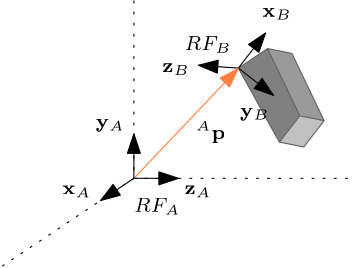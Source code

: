 <?xml version="1.0"?>
<!DOCTYPE ipe SYSTEM "ipe.dtd">
<ipe version="70218" creator="Ipe 7.2.28">
<info created="D:20251017132205" modified="D:20251017133525"/>
<ipestyle name="basic">
<symbol name="arrow/arc(spx)">
<path stroke="sym-stroke" fill="sym-stroke" pen="sym-pen">
0 0 m
-1 0.333 l
-1 -0.333 l
h
</path>
</symbol>
<symbol name="arrow/farc(spx)">
<path stroke="sym-stroke" fill="white" pen="sym-pen">
0 0 m
-1 0.333 l
-1 -0.333 l
h
</path>
</symbol>
<symbol name="arrow/ptarc(spx)">
<path stroke="sym-stroke" fill="sym-stroke" pen="sym-pen">
0 0 m
-1 0.333 l
-0.8 0 l
-1 -0.333 l
h
</path>
</symbol>
<symbol name="arrow/fptarc(spx)">
<path stroke="sym-stroke" fill="white" pen="sym-pen">
0 0 m
-1 0.333 l
-0.8 0 l
-1 -0.333 l
h
</path>
</symbol>
<symbol name="mark/circle(sx)" transformations="translations">
<path fill="sym-stroke">
0.6 0 0 0.6 0 0 e
0.4 0 0 0.4 0 0 e
</path>
</symbol>
<symbol name="mark/disk(sx)" transformations="translations">
<path fill="sym-stroke">
0.6 0 0 0.6 0 0 e
</path>
</symbol>
<symbol name="mark/fdisk(sfx)" transformations="translations">
<group>
<path fill="sym-fill">
0.5 0 0 0.5 0 0 e
</path>
<path fill="sym-stroke" fillrule="eofill">
0.6 0 0 0.6 0 0 e
0.4 0 0 0.4 0 0 e
</path>
</group>
</symbol>
<symbol name="mark/box(sx)" transformations="translations">
<path fill="sym-stroke" fillrule="eofill">
-0.6 -0.6 m
0.6 -0.6 l
0.6 0.6 l
-0.6 0.6 l
h
-0.4 -0.4 m
0.4 -0.4 l
0.4 0.4 l
-0.4 0.4 l
h
</path>
</symbol>
<symbol name="mark/square(sx)" transformations="translations">
<path fill="sym-stroke">
-0.6 -0.6 m
0.6 -0.6 l
0.6 0.6 l
-0.6 0.6 l
h
</path>
</symbol>
<symbol name="mark/fsquare(sfx)" transformations="translations">
<group>
<path fill="sym-fill">
-0.5 -0.5 m
0.5 -0.5 l
0.5 0.5 l
-0.5 0.5 l
h
</path>
<path fill="sym-stroke" fillrule="eofill">
-0.6 -0.6 m
0.6 -0.6 l
0.6 0.6 l
-0.6 0.6 l
h
-0.4 -0.4 m
0.4 -0.4 l
0.4 0.4 l
-0.4 0.4 l
h
</path>
</group>
</symbol>
<symbol name="mark/cross(sx)" transformations="translations">
<group>
<path fill="sym-stroke">
-0.43 -0.57 m
0.57 0.43 l
0.43 0.57 l
-0.57 -0.43 l
h
</path>
<path fill="sym-stroke">
-0.43 0.57 m
0.57 -0.43 l
0.43 -0.57 l
-0.57 0.43 l
h
</path>
</group>
</symbol>
<symbol name="arrow/fnormal(spx)">
<path stroke="sym-stroke" fill="white" pen="sym-pen">
0 0 m
-1 0.333 l
-1 -0.333 l
h
</path>
</symbol>
<symbol name="arrow/pointed(spx)">
<path stroke="sym-stroke" fill="sym-stroke" pen="sym-pen">
0 0 m
-1 0.333 l
-0.8 0 l
-1 -0.333 l
h
</path>
</symbol>
<symbol name="arrow/fpointed(spx)">
<path stroke="sym-stroke" fill="white" pen="sym-pen">
0 0 m
-1 0.333 l
-0.8 0 l
-1 -0.333 l
h
</path>
</symbol>
<symbol name="arrow/linear(spx)">
<path stroke="sym-stroke" pen="sym-pen">
-1 0.333 m
0 0 l
-1 -0.333 l
</path>
</symbol>
<symbol name="arrow/fdouble(spx)">
<path stroke="sym-stroke" fill="white" pen="sym-pen">
0 0 m
-1 0.333 l
-1 -0.333 l
h
-1 0 m
-2 0.333 l
-2 -0.333 l
h
</path>
</symbol>
<symbol name="arrow/double(spx)">
<path stroke="sym-stroke" fill="sym-stroke" pen="sym-pen">
0 0 m
-1 0.333 l
-1 -0.333 l
h
-1 0 m
-2 0.333 l
-2 -0.333 l
h
</path>
</symbol>
<symbol name="arrow/mid-normal(spx)">
<path stroke="sym-stroke" fill="sym-stroke" pen="sym-pen">
0.5 0 m
-0.5 0.333 l
-0.5 -0.333 l
h
</path>
</symbol>
<symbol name="arrow/mid-fnormal(spx)">
<path stroke="sym-stroke" fill="white" pen="sym-pen">
0.5 0 m
-0.5 0.333 l
-0.5 -0.333 l
h
</path>
</symbol>
<symbol name="arrow/mid-pointed(spx)">
<path stroke="sym-stroke" fill="sym-stroke" pen="sym-pen">
0.5 0 m
-0.5 0.333 l
-0.3 0 l
-0.5 -0.333 l
h
</path>
</symbol>
<symbol name="arrow/mid-fpointed(spx)">
<path stroke="sym-stroke" fill="white" pen="sym-pen">
0.5 0 m
-0.5 0.333 l
-0.3 0 l
-0.5 -0.333 l
h
</path>
</symbol>
<symbol name="arrow/mid-double(spx)">
<path stroke="sym-stroke" fill="sym-stroke" pen="sym-pen">
1 0 m
0 0.333 l
0 -0.333 l
h
0 0 m
-1 0.333 l
-1 -0.333 l
h
</path>
</symbol>
<symbol name="arrow/mid-fdouble(spx)">
<path stroke="sym-stroke" fill="white" pen="sym-pen">
1 0 m
0 0.333 l
0 -0.333 l
h
0 0 m
-1 0.333 l
-1 -0.333 l
h
</path>
</symbol>
<anglesize name="22.5 deg" value="22.5"/>
<anglesize name="30 deg" value="30"/>
<anglesize name="45 deg" value="45"/>
<anglesize name="60 deg" value="60"/>
<anglesize name="90 deg" value="90"/>
<arrowsize name="large" value="10"/>
<arrowsize name="small" value="5"/>
<arrowsize name="tiny" value="3"/>
<color name="blue" value="0 0 1"/>
<color name="brown" value="0.647 0.165 0.165"/>
<color name="darkblue" value="0 0 0.545"/>
<color name="darkcyan" value="0 0.545 0.545"/>
<color name="darkgray" value="0.663"/>
<color name="darkgreen" value="0 0.392 0"/>
<color name="darkmagenta" value="0.545 0 0.545"/>
<color name="darkorange" value="1 0.549 0"/>
<color name="darkred" value="0.545 0 0"/>
<color name="gold" value="1 0.843 0"/>
<color name="gray" value="0.745"/>
<color name="green" value="0 1 0"/>
<color name="lightblue" value="0.678 0.847 0.902"/>
<color name="lightcyan" value="0.878 1 1"/>
<color name="lightgray" value="0.827"/>
<color name="lightgreen" value="0.565 0.933 0.565"/>
<color name="lightyellow" value="1 1 0.878"/>
<color name="navy" value="0 0 0.502"/>
<color name="orange" value="1 0.647 0"/>
<color name="pink" value="1 0.753 0.796"/>
<color name="purple" value="0.627 0.125 0.941"/>
<color name="red" value="1 0 0"/>
<color name="seagreen" value="0.18 0.545 0.341"/>
<color name="turquoise" value="0.251 0.878 0.816"/>
<color name="violet" value="0.933 0.51 0.933"/>
<color name="yellow" value="1 1 0"/>
<dashstyle name="dash dot dotted" value="[4 2 1 2 1 2] 0"/>
<dashstyle name="dash dotted" value="[4 2 1 2] 0"/>
<dashstyle name="dashed" value="[4] 0"/>
<dashstyle name="dotted" value="[1 3] 0"/>
<gridsize name="10 pts (~3.5 mm)" value="10"/>
<gridsize name="14 pts (~5 mm)" value="14"/>
<gridsize name="16 pts (~6 mm)" value="16"/>
<gridsize name="20 pts (~7 mm)" value="20"/>
<gridsize name="28 pts (~10 mm)" value="28"/>
<gridsize name="32 pts (~12 mm)" value="32"/>
<gridsize name="4 pts" value="4"/>
<gridsize name="56 pts (~20 mm)" value="56"/>
<gridsize name="8 pts (~3 mm)" value="8"/>
<opacity name="10%" value="0.1"/>
<opacity name="30%" value="0.3"/>
<opacity name="50%" value="0.5"/>
<opacity name="75%" value="0.75"/>
<pen name="fat" value="1.2"/>
<pen name="heavier" value="0.8"/>
<pen name="ultrafat" value="2"/>
<symbolsize name="large" value="5"/>
<symbolsize name="small" value="2"/>
<symbolsize name="tiny" value="1.1"/>
<textsize name="Huge" value="\Huge"/>
<textsize name="LARGE" value="\LARGE"/>
<textsize name="Large" value="\Large"/>
<textsize name="footnote" value="\footnotesize"/>
<textsize name="huge" value="\huge"/>
<textsize name="large" value="\large"/>
<textsize name="script" value="\scriptsize"/>
<textsize name="small" value="\small"/>
<textsize name="tiny" value="\tiny"/>
<textstyle name="center" begin="\begin{center}" end="\end{center}"/>
<textstyle name="item" begin="\begin{itemize}\item{}" end="\end{itemize}"/>
<textstyle name="itemize" begin="\begin{itemize}" end="\end{itemize}"/>
<tiling name="falling" angle="-60" step="4" width="1"/>
<tiling name="rising" angle="30" step="4" width="1"/>
</ipestyle>
<page>
<layer name="alpha"/>
<view layers="alpha" active="alpha"/>
<path layer="alpha" stroke="black" dash="dotted">
256 704 m
256 640 l
336 640 l
</path>
<path stroke="black" dash="dotted">
256 640 m
208 608 l
</path>
<text matrix="1 0 0 1 -4 -4" transformations="translations" pos="260 632" stroke="black" type="label" width="16.749" height="4.767" depth="1" valign="baseline" size="script" style="math">RF_A</text>
<path matrix="0.790155 -0.612908 0.612908 0.790155 -345.84 325.203" fill="0.753">
316 672 m
316 660 l
324 664 l
324 676 l
h
</path>
<path matrix="0.790155 -0.612908 0.612908 0.790155 -345.84 325.203" fill="0.502">
316 672 m
292 684 l
288 672 l
316 660 l
h
</path>
<path matrix="0.790155 -0.612908 0.612908 0.790155 -345.84 325.203" fill="0.604">
292 684 m
316 672 l
324 676 l
300 688 l
h
</path>
<path matrix="0.790155 -0.612908 0.612908 0.790155 -349 327.655" stroke="0.376">
292 672 m
296 684 l
304 688 l
328 676 l
328 664 l
320 660 l
292 672 l
</path>
<path matrix="0.790155 -0.612908 0.612908 0.790155 -349 327.655" stroke="0.376">
296 684 m
320 672 l
328 676 l
</path>
<path matrix="0.790155 -0.612908 0.612908 0.790155 -349 327.655" stroke="0.376">
320 672 m
320 660 l
</path>
<path matrix="0.790155 -0.612908 0.612908 0.790155 -300.942 330.875" stroke="black" arrow="normal/normal">
256 640 m
256 656 l
</path>
<path matrix="0.790155 -0.612908 0.612908 0.790155 -300.942 330.875" stroke="black" arrow="normal/normal">
256 640 m
244 632 l
</path>
<path matrix="0.790155 -0.612908 0.612908 0.790155 -300.942 330.875" stroke="black" arrow="normal/normal">
256 640 m
272 640 l
</path>
<text matrix="0.790155 -0.612908 0.612908 0.790155 -318.554 346.166" transformations="translations" pos="260 632" stroke="black" type="label" width="16.986" height="4.767" depth="1" valign="baseline" size="script" style="math">RF_B</text>
<path stroke="1 0.502 0.251" arrow="normal/normal">
256 640 m
293.577 679.564 l
</path>
<path matrix="1 0 0 1 -0.00037584 -0.00016857" stroke="black" arrow="normal/normal">
256 640 m
256 656 l
</path>
<path matrix="1 0 0 1 -0.00037584 -0.00016857" stroke="black" arrow="normal/normal">
256 640 m
244 632 l
</path>
<path matrix="1 0 0 1 -0.00037584 -0.00016857" stroke="black" arrow="normal/normal">
256 640 m
272 640 l
</path>
<text matrix="0.790155 -0.612908 0.612908 0.790155 -314.554 314.166" transformations="translations" pos="260 632" stroke="black" type="label" width="10.668" height="6.416" depth="1.35" valign="baseline" size="script" style="math">{}^A\mathbf p</text>
<text matrix="0.790155 -0.612908 0.612908 0.790155 -362.554 294.166" transformations="translations" pos="260 632" stroke="black" type="label" width="10.421" height="3.101" depth="1" valign="baseline" size="script" style="math">\mathbf x_A</text>
<text matrix="0.790155 -0.612908 0.612908 0.790155 -350.554 318.166" transformations="translations" pos="260 632" stroke="black" type="label" width="10.421" height="3.105" depth="1.35" valign="baseline" size="script" style="math">\mathbf y_A</text>
<text matrix="0.790155 -0.612908 0.612908 0.790155 -318.554 294.166" transformations="translations" pos="260 632" stroke="black" type="label" width="9.678" height="3.101" depth="1" valign="baseline" size="script" style="math">\mathbf z_A</text>
<text matrix="0.790155 -0.612908 0.612908 0.790155 -326.554 338.166" transformations="translations" pos="260 632" stroke="black" type="label" width="9.915" height="3.101" depth="1" valign="baseline" size="script" style="math">\mathbf z_B</text>
<text matrix="0.790155 -0.612908 0.612908 0.790155 -290.554 358.166" transformations="translations" pos="260 632" stroke="black" type="label" width="10.658" height="3.101" depth="1" valign="baseline" size="script" style="math">\mathbf x_B</text>
<text matrix="0.790155 -0.612908 0.612908 0.790155 -298.554 322.166" transformations="translations" pos="260 632" stroke="black" type="label" width="10.658" height="3.105" depth="1.35" valign="baseline" size="script" style="math">\mathbf y_B</text>
</page>
</ipe>
